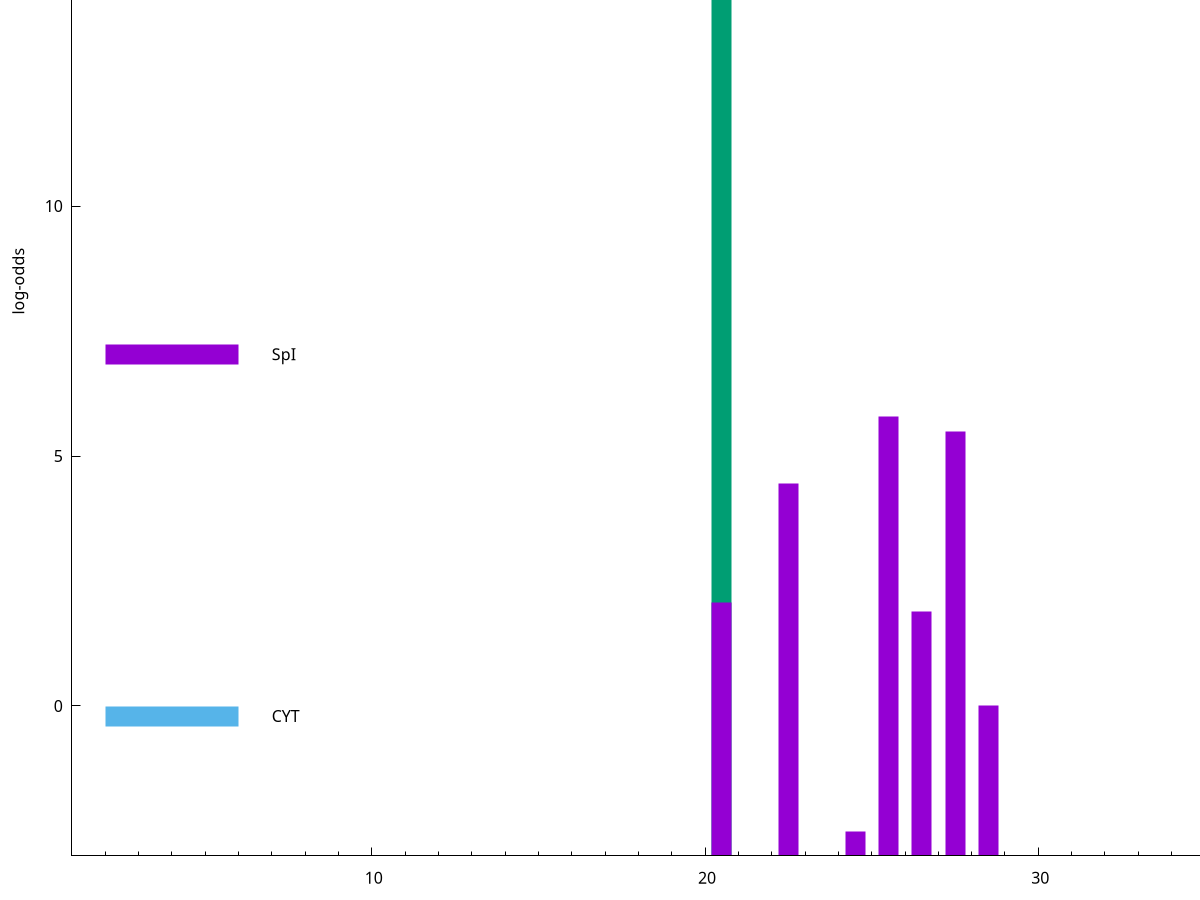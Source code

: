 set title "LipoP predictions for SRR5666568.gff"
set size 2., 1.4
set xrange [1:70] 
set mxtics 10
set yrange [-3:20]
set y2range [0:23]
set ylabel "log-odds"
set term postscript eps color solid "Helvetica" 30
set output "SRR5666568.gff260.eps"
set arrow from 2,16.4798 to 6,16.4798 nohead lt 2 lw 20
set label "SpII" at 7,16.4798
set arrow from 2,7.0366 to 6,7.0366 nohead lt 1 lw 20
set label "SpI" at 7,7.0366
set arrow from 2,-0.200913 to 6,-0.200913 nohead lt 3 lw 20
set label "CYT" at 7,-0.200913
set arrow from 2,16.4798 to 6,16.4798 nohead lt 2 lw 20
set label "SpII" at 7,16.4798
# NOTE: The scores below are the log-odds scores with the threshold
# NOTE: subtracted (a hack to make gnuplot make the histogram all
# NOTE: look nice).
plot "-" axes x1y2 title "" with impulses lt 2 lw 20, "-" axes x1y2 title "" with impulses lt 1 lw 20
20.500000 19.479800
e
25.500000 8.783850
27.500000 8.499410
22.500000 7.448970
20.500000 5.062670
26.500000 4.890700
28.500000 2.999648
24.500000 0.491100
e
exit

